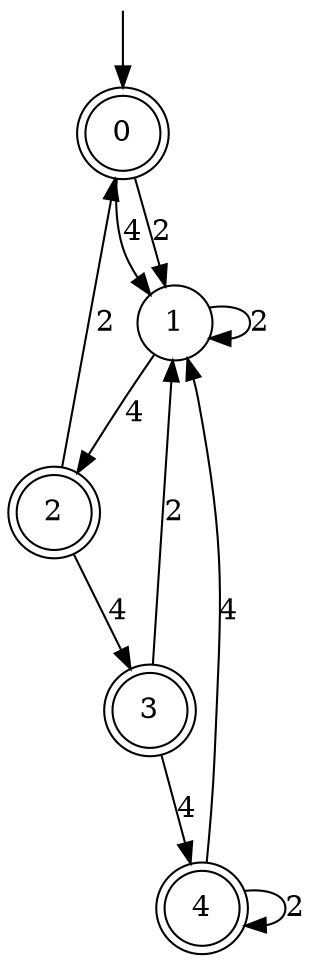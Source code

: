 digraph g {

	s0 [shape="doublecircle" label="0"];
	s1 [shape="circle" label="1"];
	s2 [shape="doublecircle" label="2"];
	s3 [shape="doublecircle" label="3"];
	s4 [shape="doublecircle" label="4"];
	s0 -> s1 [label="2"];
	s0 -> s1 [label="4"];
	s1 -> s1 [label="2"];
	s1 -> s2 [label="4"];
	s2 -> s0 [label="2"];
	s2 -> s3 [label="4"];
	s3 -> s1 [label="2"];
	s3 -> s4 [label="4"];
	s4 -> s4 [label="2"];
	s4 -> s1 [label="4"];

__start0 [label="" shape="none" width="0" height="0"];
__start0 -> s0;

}
